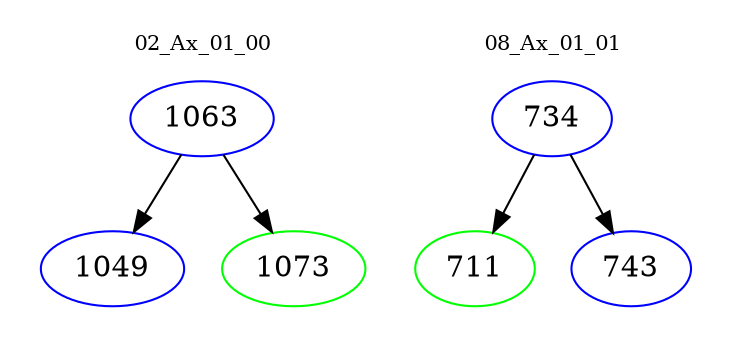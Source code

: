 digraph{
subgraph cluster_0 {
color = white
label = "02_Ax_01_00";
fontsize=10;
T0_1063 [label="1063", color="blue"]
T0_1063 -> T0_1049 [color="black"]
T0_1049 [label="1049", color="blue"]
T0_1063 -> T0_1073 [color="black"]
T0_1073 [label="1073", color="green"]
}
subgraph cluster_1 {
color = white
label = "08_Ax_01_01";
fontsize=10;
T1_734 [label="734", color="blue"]
T1_734 -> T1_711 [color="black"]
T1_711 [label="711", color="green"]
T1_734 -> T1_743 [color="black"]
T1_743 [label="743", color="blue"]
}
}
